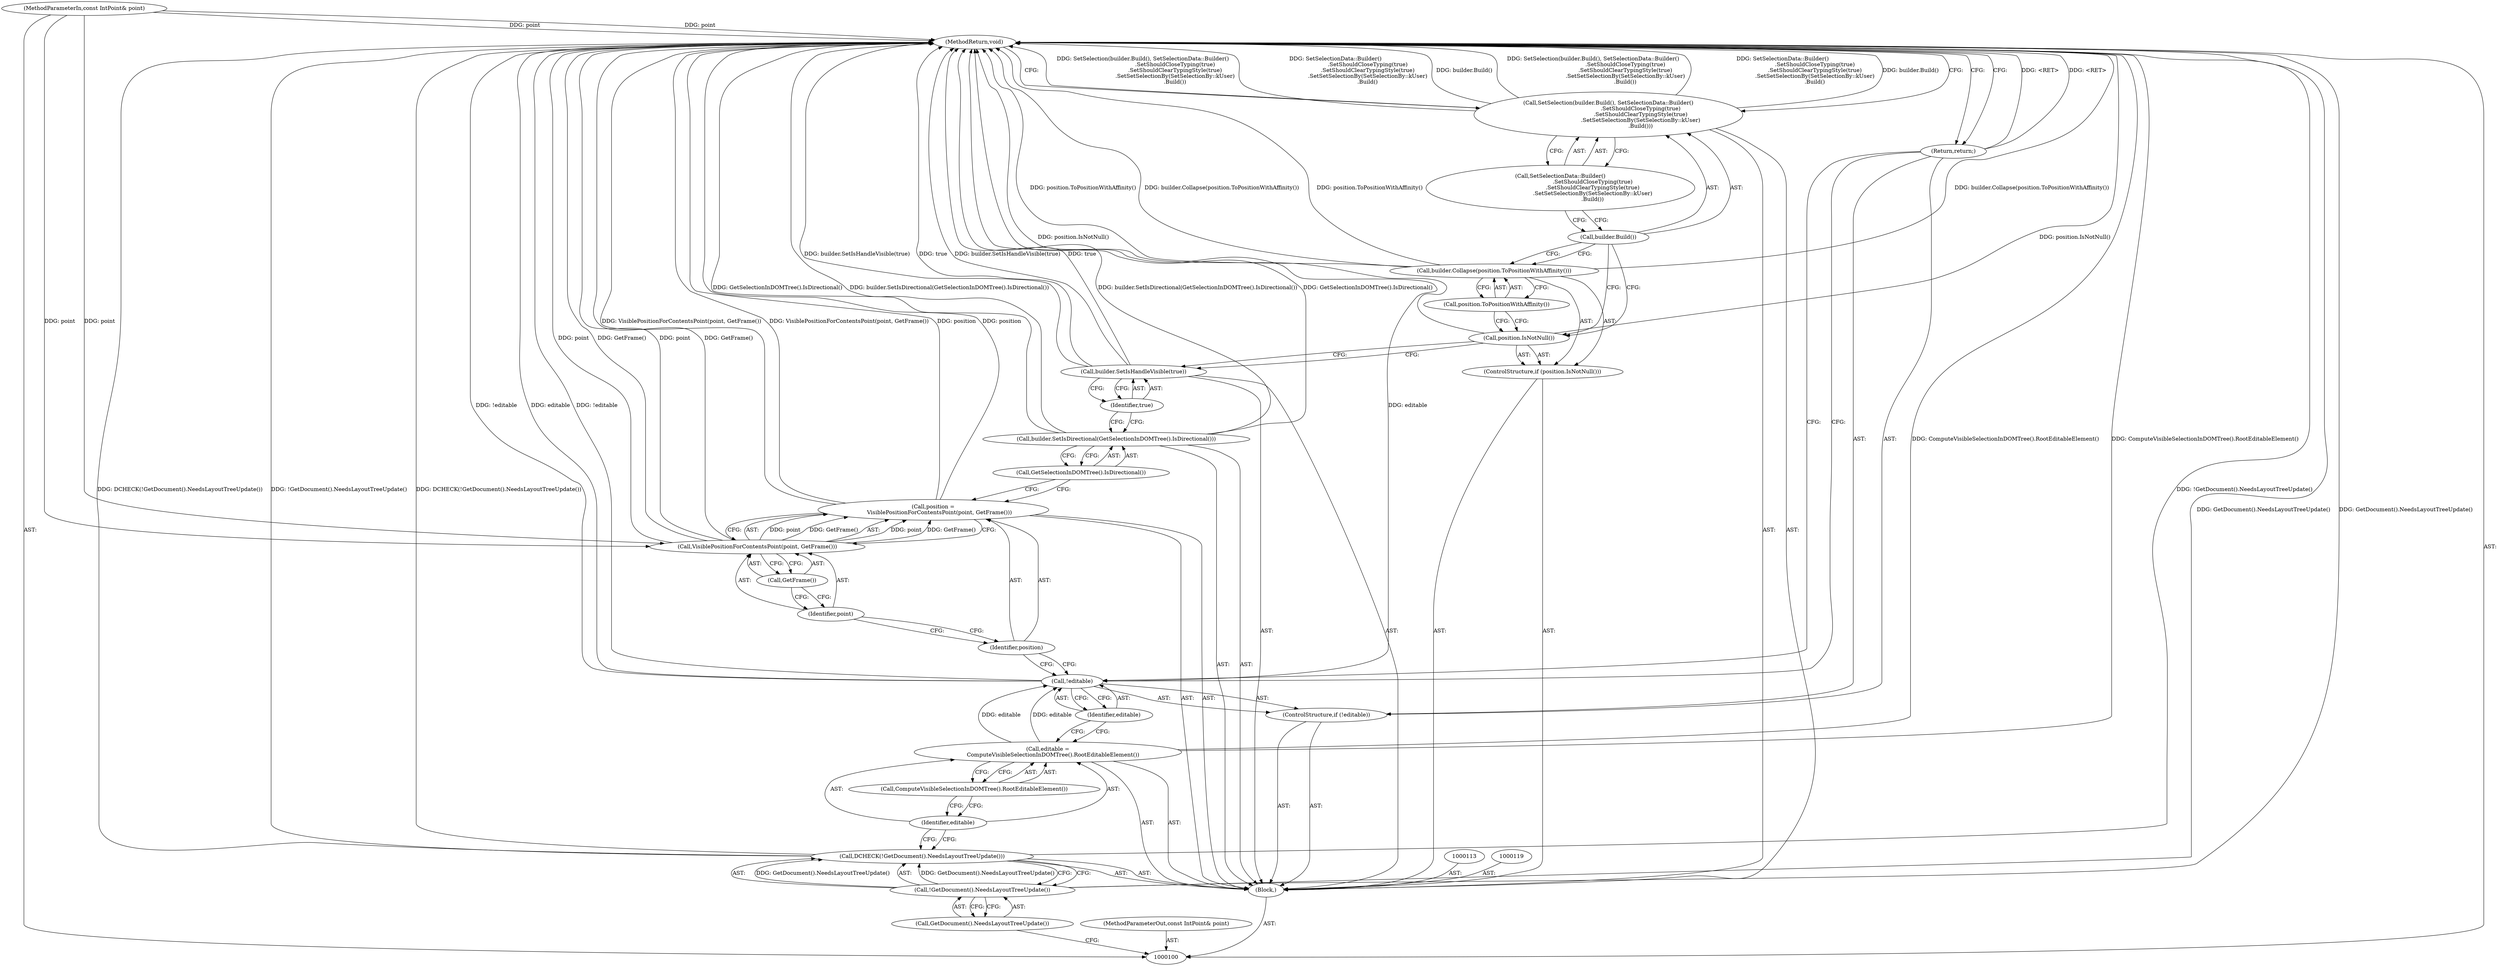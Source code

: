 digraph "1_Chrome_33827275411b33371e7bb750cce20f11de85002d_2" {
"1000131" [label="(MethodReturn,void)"];
"1000101" [label="(MethodParameterIn,const IntPoint& point)"];
"1000197" [label="(MethodParameterOut,const IntPoint& point)"];
"1000102" [label="(Block,)"];
"1000117" [label="(Identifier,point)"];
"1000118" [label="(Call,GetFrame())"];
"1000116" [label="(Call,VisiblePositionForContentsPoint(point, GetFrame()))"];
"1000121" [label="(Call,GetSelectionInDOMTree().IsDirectional())"];
"1000120" [label="(Call,builder.SetIsDirectional(GetSelectionInDOMTree().IsDirectional()))"];
"1000122" [label="(Call,builder.SetIsHandleVisible(true))"];
"1000123" [label="(Identifier,true)"];
"1000124" [label="(ControlStructure,if (position.IsNotNull()))"];
"1000125" [label="(Call,position.IsNotNull())"];
"1000127" [label="(Call,position.ToPositionWithAffinity())"];
"1000126" [label="(Call,builder.Collapse(position.ToPositionWithAffinity()))"];
"1000129" [label="(Call,builder.Build())"];
"1000128" [label="(Call,SetSelection(builder.Build(), SetSelectionData::Builder()\n                                     .SetShouldCloseTyping(true)\n                                     .SetShouldClearTypingStyle(true)\n                                     .SetSetSelectionBy(SetSelectionBy::kUser)\n                                     .Build()))"];
"1000130" [label="(Call,SetSelectionData::Builder()\n                                     .SetShouldCloseTyping(true)\n                                     .SetShouldClearTypingStyle(true)\n                                     .SetSetSelectionBy(SetSelectionBy::kUser)\n                                     .Build())"];
"1000105" [label="(Call,GetDocument().NeedsLayoutTreeUpdate())"];
"1000103" [label="(Call,DCHECK(!GetDocument().NeedsLayoutTreeUpdate()))"];
"1000104" [label="(Call,!GetDocument().NeedsLayoutTreeUpdate())"];
"1000106" [label="(Call,editable =\n      ComputeVisibleSelectionInDOMTree().RootEditableElement())"];
"1000107" [label="(Identifier,editable)"];
"1000108" [label="(Call,ComputeVisibleSelectionInDOMTree().RootEditableElement())"];
"1000109" [label="(ControlStructure,if (!editable))"];
"1000110" [label="(Call,!editable)"];
"1000111" [label="(Identifier,editable)"];
"1000112" [label="(Return,return;)"];
"1000114" [label="(Call,position =\n       VisiblePositionForContentsPoint(point, GetFrame()))"];
"1000115" [label="(Identifier,position)"];
"1000131" -> "1000100"  [label="AST: "];
"1000131" -> "1000112"  [label="CFG: "];
"1000131" -> "1000128"  [label="CFG: "];
"1000112" -> "1000131"  [label="DDG: <RET>"];
"1000116" -> "1000131"  [label="DDG: point"];
"1000116" -> "1000131"  [label="DDG: GetFrame()"];
"1000125" -> "1000131"  [label="DDG: position.IsNotNull()"];
"1000106" -> "1000131"  [label="DDG: ComputeVisibleSelectionInDOMTree().RootEditableElement()"];
"1000103" -> "1000131"  [label="DDG: !GetDocument().NeedsLayoutTreeUpdate()"];
"1000103" -> "1000131"  [label="DDG: DCHECK(!GetDocument().NeedsLayoutTreeUpdate())"];
"1000104" -> "1000131"  [label="DDG: GetDocument().NeedsLayoutTreeUpdate()"];
"1000122" -> "1000131"  [label="DDG: true"];
"1000122" -> "1000131"  [label="DDG: builder.SetIsHandleVisible(true)"];
"1000126" -> "1000131"  [label="DDG: position.ToPositionWithAffinity()"];
"1000126" -> "1000131"  [label="DDG: builder.Collapse(position.ToPositionWithAffinity())"];
"1000128" -> "1000131"  [label="DDG: SetSelection(builder.Build(), SetSelectionData::Builder()\n                                     .SetShouldCloseTyping(true)\n                                     .SetShouldClearTypingStyle(true)\n                                     .SetSetSelectionBy(SetSelectionBy::kUser)\n                                     .Build())"];
"1000128" -> "1000131"  [label="DDG: SetSelectionData::Builder()\n                                     .SetShouldCloseTyping(true)\n                                     .SetShouldClearTypingStyle(true)\n                                     .SetSetSelectionBy(SetSelectionBy::kUser)\n                                     .Build()"];
"1000128" -> "1000131"  [label="DDG: builder.Build()"];
"1000114" -> "1000131"  [label="DDG: position"];
"1000114" -> "1000131"  [label="DDG: VisiblePositionForContentsPoint(point, GetFrame())"];
"1000120" -> "1000131"  [label="DDG: GetSelectionInDOMTree().IsDirectional()"];
"1000120" -> "1000131"  [label="DDG: builder.SetIsDirectional(GetSelectionInDOMTree().IsDirectional())"];
"1000101" -> "1000131"  [label="DDG: point"];
"1000110" -> "1000131"  [label="DDG: !editable"];
"1000110" -> "1000131"  [label="DDG: editable"];
"1000101" -> "1000100"  [label="AST: "];
"1000101" -> "1000131"  [label="DDG: point"];
"1000101" -> "1000116"  [label="DDG: point"];
"1000197" -> "1000100"  [label="AST: "];
"1000102" -> "1000100"  [label="AST: "];
"1000103" -> "1000102"  [label="AST: "];
"1000106" -> "1000102"  [label="AST: "];
"1000109" -> "1000102"  [label="AST: "];
"1000113" -> "1000102"  [label="AST: "];
"1000114" -> "1000102"  [label="AST: "];
"1000119" -> "1000102"  [label="AST: "];
"1000120" -> "1000102"  [label="AST: "];
"1000122" -> "1000102"  [label="AST: "];
"1000124" -> "1000102"  [label="AST: "];
"1000128" -> "1000102"  [label="AST: "];
"1000117" -> "1000116"  [label="AST: "];
"1000117" -> "1000115"  [label="CFG: "];
"1000118" -> "1000117"  [label="CFG: "];
"1000118" -> "1000116"  [label="AST: "];
"1000118" -> "1000117"  [label="CFG: "];
"1000116" -> "1000118"  [label="CFG: "];
"1000116" -> "1000114"  [label="AST: "];
"1000116" -> "1000118"  [label="CFG: "];
"1000117" -> "1000116"  [label="AST: "];
"1000118" -> "1000116"  [label="AST: "];
"1000114" -> "1000116"  [label="CFG: "];
"1000116" -> "1000131"  [label="DDG: point"];
"1000116" -> "1000131"  [label="DDG: GetFrame()"];
"1000116" -> "1000114"  [label="DDG: point"];
"1000116" -> "1000114"  [label="DDG: GetFrame()"];
"1000101" -> "1000116"  [label="DDG: point"];
"1000121" -> "1000120"  [label="AST: "];
"1000121" -> "1000114"  [label="CFG: "];
"1000120" -> "1000121"  [label="CFG: "];
"1000120" -> "1000102"  [label="AST: "];
"1000120" -> "1000121"  [label="CFG: "];
"1000121" -> "1000120"  [label="AST: "];
"1000123" -> "1000120"  [label="CFG: "];
"1000120" -> "1000131"  [label="DDG: GetSelectionInDOMTree().IsDirectional()"];
"1000120" -> "1000131"  [label="DDG: builder.SetIsDirectional(GetSelectionInDOMTree().IsDirectional())"];
"1000122" -> "1000102"  [label="AST: "];
"1000122" -> "1000123"  [label="CFG: "];
"1000123" -> "1000122"  [label="AST: "];
"1000125" -> "1000122"  [label="CFG: "];
"1000122" -> "1000131"  [label="DDG: true"];
"1000122" -> "1000131"  [label="DDG: builder.SetIsHandleVisible(true)"];
"1000123" -> "1000122"  [label="AST: "];
"1000123" -> "1000120"  [label="CFG: "];
"1000122" -> "1000123"  [label="CFG: "];
"1000124" -> "1000102"  [label="AST: "];
"1000125" -> "1000124"  [label="AST: "];
"1000126" -> "1000124"  [label="AST: "];
"1000125" -> "1000124"  [label="AST: "];
"1000125" -> "1000122"  [label="CFG: "];
"1000127" -> "1000125"  [label="CFG: "];
"1000129" -> "1000125"  [label="CFG: "];
"1000125" -> "1000131"  [label="DDG: position.IsNotNull()"];
"1000127" -> "1000126"  [label="AST: "];
"1000127" -> "1000125"  [label="CFG: "];
"1000126" -> "1000127"  [label="CFG: "];
"1000126" -> "1000124"  [label="AST: "];
"1000126" -> "1000127"  [label="CFG: "];
"1000127" -> "1000126"  [label="AST: "];
"1000129" -> "1000126"  [label="CFG: "];
"1000126" -> "1000131"  [label="DDG: position.ToPositionWithAffinity()"];
"1000126" -> "1000131"  [label="DDG: builder.Collapse(position.ToPositionWithAffinity())"];
"1000129" -> "1000128"  [label="AST: "];
"1000129" -> "1000126"  [label="CFG: "];
"1000129" -> "1000125"  [label="CFG: "];
"1000130" -> "1000129"  [label="CFG: "];
"1000128" -> "1000102"  [label="AST: "];
"1000128" -> "1000130"  [label="CFG: "];
"1000129" -> "1000128"  [label="AST: "];
"1000130" -> "1000128"  [label="AST: "];
"1000131" -> "1000128"  [label="CFG: "];
"1000128" -> "1000131"  [label="DDG: SetSelection(builder.Build(), SetSelectionData::Builder()\n                                     .SetShouldCloseTyping(true)\n                                     .SetShouldClearTypingStyle(true)\n                                     .SetSetSelectionBy(SetSelectionBy::kUser)\n                                     .Build())"];
"1000128" -> "1000131"  [label="DDG: SetSelectionData::Builder()\n                                     .SetShouldCloseTyping(true)\n                                     .SetShouldClearTypingStyle(true)\n                                     .SetSetSelectionBy(SetSelectionBy::kUser)\n                                     .Build()"];
"1000128" -> "1000131"  [label="DDG: builder.Build()"];
"1000130" -> "1000128"  [label="AST: "];
"1000130" -> "1000129"  [label="CFG: "];
"1000128" -> "1000130"  [label="CFG: "];
"1000105" -> "1000104"  [label="AST: "];
"1000105" -> "1000100"  [label="CFG: "];
"1000104" -> "1000105"  [label="CFG: "];
"1000103" -> "1000102"  [label="AST: "];
"1000103" -> "1000104"  [label="CFG: "];
"1000104" -> "1000103"  [label="AST: "];
"1000107" -> "1000103"  [label="CFG: "];
"1000103" -> "1000131"  [label="DDG: !GetDocument().NeedsLayoutTreeUpdate()"];
"1000103" -> "1000131"  [label="DDG: DCHECK(!GetDocument().NeedsLayoutTreeUpdate())"];
"1000104" -> "1000103"  [label="DDG: GetDocument().NeedsLayoutTreeUpdate()"];
"1000104" -> "1000103"  [label="AST: "];
"1000104" -> "1000105"  [label="CFG: "];
"1000105" -> "1000104"  [label="AST: "];
"1000103" -> "1000104"  [label="CFG: "];
"1000104" -> "1000131"  [label="DDG: GetDocument().NeedsLayoutTreeUpdate()"];
"1000104" -> "1000103"  [label="DDG: GetDocument().NeedsLayoutTreeUpdate()"];
"1000106" -> "1000102"  [label="AST: "];
"1000106" -> "1000108"  [label="CFG: "];
"1000107" -> "1000106"  [label="AST: "];
"1000108" -> "1000106"  [label="AST: "];
"1000111" -> "1000106"  [label="CFG: "];
"1000106" -> "1000131"  [label="DDG: ComputeVisibleSelectionInDOMTree().RootEditableElement()"];
"1000106" -> "1000110"  [label="DDG: editable"];
"1000107" -> "1000106"  [label="AST: "];
"1000107" -> "1000103"  [label="CFG: "];
"1000108" -> "1000107"  [label="CFG: "];
"1000108" -> "1000106"  [label="AST: "];
"1000108" -> "1000107"  [label="CFG: "];
"1000106" -> "1000108"  [label="CFG: "];
"1000109" -> "1000102"  [label="AST: "];
"1000110" -> "1000109"  [label="AST: "];
"1000112" -> "1000109"  [label="AST: "];
"1000110" -> "1000109"  [label="AST: "];
"1000110" -> "1000111"  [label="CFG: "];
"1000111" -> "1000110"  [label="AST: "];
"1000112" -> "1000110"  [label="CFG: "];
"1000115" -> "1000110"  [label="CFG: "];
"1000110" -> "1000131"  [label="DDG: !editable"];
"1000110" -> "1000131"  [label="DDG: editable"];
"1000106" -> "1000110"  [label="DDG: editable"];
"1000111" -> "1000110"  [label="AST: "];
"1000111" -> "1000106"  [label="CFG: "];
"1000110" -> "1000111"  [label="CFG: "];
"1000112" -> "1000109"  [label="AST: "];
"1000112" -> "1000110"  [label="CFG: "];
"1000131" -> "1000112"  [label="CFG: "];
"1000112" -> "1000131"  [label="DDG: <RET>"];
"1000114" -> "1000102"  [label="AST: "];
"1000114" -> "1000116"  [label="CFG: "];
"1000115" -> "1000114"  [label="AST: "];
"1000116" -> "1000114"  [label="AST: "];
"1000121" -> "1000114"  [label="CFG: "];
"1000114" -> "1000131"  [label="DDG: position"];
"1000114" -> "1000131"  [label="DDG: VisiblePositionForContentsPoint(point, GetFrame())"];
"1000116" -> "1000114"  [label="DDG: point"];
"1000116" -> "1000114"  [label="DDG: GetFrame()"];
"1000115" -> "1000114"  [label="AST: "];
"1000115" -> "1000110"  [label="CFG: "];
"1000117" -> "1000115"  [label="CFG: "];
}
